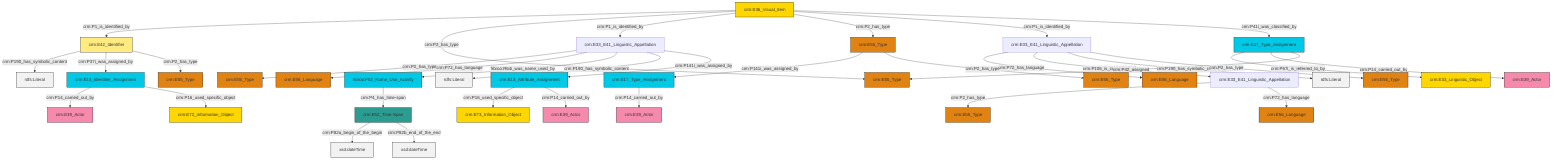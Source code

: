 graph TD
classDef Literal fill:#f2f2f2,stroke:#000000;
classDef CRM_Entity fill:#FFFFFF,stroke:#000000;
classDef Temporal_Entity fill:#00C9E6, stroke:#000000;
classDef Type fill:#E18312, stroke:#000000;
classDef Time-Span fill:#2C9C91, stroke:#000000;
classDef Appellation fill:#FFEB7F, stroke:#000000;
classDef Place fill:#008836, stroke:#000000;
classDef Persistent_Item fill:#B266B2, stroke:#000000;
classDef Conceptual_Object fill:#FFD700, stroke:#000000;
classDef Physical_Thing fill:#D2B48C, stroke:#000000;
classDef Actor fill:#f58aad, stroke:#000000;
classDef PC_Classes fill:#4ce600, stroke:#000000;
classDef Multi fill:#cccccc,stroke:#000000;

0["crm:E17_Type_Assignment"]:::Temporal_Entity -->|crm:P67i_is_referred_to_by| 1["crm:E33_Linguistic_Object"]:::Conceptual_Object
6["crm:E33_E41_Linguistic_Appellation"]:::Default -->|crm:P72_has_language| 7["crm:E56_Language"]:::Type
8["crm:E55_Type"]:::Type -->|crm:P141i_was_assigned_by| 9["crm:E17_Type_Assignment"]:::Temporal_Entity
10["crm:E42_Identifier"]:::Appellation -->|crm:P190_has_symbolic_content| 11[rdfs:Literal]:::Literal
6["crm:E33_E41_Linguistic_Appellation"]:::Default -->|crm:P106_is_composed_of| 12["crm:E33_E41_Linguistic_Appellation"]:::Default
12["crm:E33_E41_Linguistic_Appellation"]:::Default -->|crm:P2_has_type| 13["crm:E55_Type"]:::Type
14["crm:E36_Visual_Item"]:::Conceptual_Object -->|crm:P1_is_identified_by| 10["crm:E42_Identifier"]:::Appellation
0["crm:E17_Type_Assignment"]:::Temporal_Entity -->|crm:P14_carried_out_by| 15["crm:E39_Actor"]:::Actor
18["crm:E33_E41_Linguistic_Appellation"]:::Default -->|crm:P2_has_type| 19["crm:E55_Type"]:::Type
14["crm:E36_Visual_Item"]:::Conceptual_Object -->|crm:P2_has_type| 22["crm:E55_Type"]:::Type
10["crm:E42_Identifier"]:::Appellation -->|crm:P37i_was_assigned_by| 16["crm:E15_Identifier_Assignment"]:::Temporal_Entity
0["crm:E17_Type_Assignment"]:::Temporal_Entity -->|crm:P42_assigned| 22["crm:E55_Type"]:::Type
6["crm:E33_E41_Linguistic_Appellation"]:::Default -->|crm:P190_has_symbolic_content| 29[rdfs:Literal]:::Literal
14["crm:E36_Visual_Item"]:::Conceptual_Object -->|crm:P1_is_identified_by| 18["crm:E33_E41_Linguistic_Appellation"]:::Default
18["crm:E33_E41_Linguistic_Appellation"]:::Default -->|crm:P72_has_language| 32["crm:E56_Language"]:::Type
12["crm:E33_E41_Linguistic_Appellation"]:::Default -->|crm:P72_has_language| 37["crm:E56_Language"]:::Type
16["crm:E15_Identifier_Assignment"]:::Temporal_Entity -->|crm:P14_carried_out_by| 40["crm:E39_Actor"]:::Actor
10["crm:E42_Identifier"]:::Appellation -->|crm:P2_has_type| 23["crm:E55_Type"]:::Type
18["crm:E33_E41_Linguistic_Appellation"]:::Default -->|frbroo:R64i_was_name_used_by| 45["frbroo:F52_Name_Use_Activity"]:::Temporal_Entity
8["crm:E55_Type"]:::Type -->|crm:P2_has_type| 26["crm:E55_Type"]:::Type
14["crm:E36_Visual_Item"]:::Conceptual_Object -->|crm:P2_has_type| 8["crm:E55_Type"]:::Type
9["crm:E17_Type_Assignment"]:::Temporal_Entity -->|crm:P14_carried_out_by| 49["crm:E39_Actor"]:::Actor
16["crm:E15_Identifier_Assignment"]:::Temporal_Entity -->|crm:P16_used_specific_object| 41["crm:E73_Information_Object"]:::Conceptual_Object
4["crm:E13_Attribute_Assignment"]:::Temporal_Entity -->|crm:P16_used_specific_object| 30["crm:E73_Information_Object"]:::Conceptual_Object
14["crm:E36_Visual_Item"]:::Conceptual_Object -->|crm:P1_is_identified_by| 6["crm:E33_E41_Linguistic_Appellation"]:::Default
14["crm:E36_Visual_Item"]:::Conceptual_Object -->|crm:P41i_was_classified_by| 0["crm:E17_Type_Assignment"]:::Temporal_Entity
18["crm:E33_E41_Linguistic_Appellation"]:::Default -->|crm:P190_has_symbolic_content| 57[rdfs:Literal]:::Literal
6["crm:E33_E41_Linguistic_Appellation"]:::Default -->|crm:P2_has_type| 2["crm:E55_Type"]:::Type
54["crm:E52_Time-Span"]:::Time-Span -->|crm:P82a_begin_of_the_begin| 58[xsd:dateTime]:::Literal
54["crm:E52_Time-Span"]:::Time-Span -->|crm:P82b_end_of_the_end| 60[xsd:dateTime]:::Literal
45["frbroo:F52_Name_Use_Activity"]:::Temporal_Entity -->|crm:P4_has_time-span| 54["crm:E52_Time-Span"]:::Time-Span
18["crm:E33_E41_Linguistic_Appellation"]:::Default -->|crm:P141i_was_assigned_by| 4["crm:E13_Attribute_Assignment"]:::Temporal_Entity
4["crm:E13_Attribute_Assignment"]:::Temporal_Entity -->|crm:P14_carried_out_by| 35["crm:E39_Actor"]:::Actor